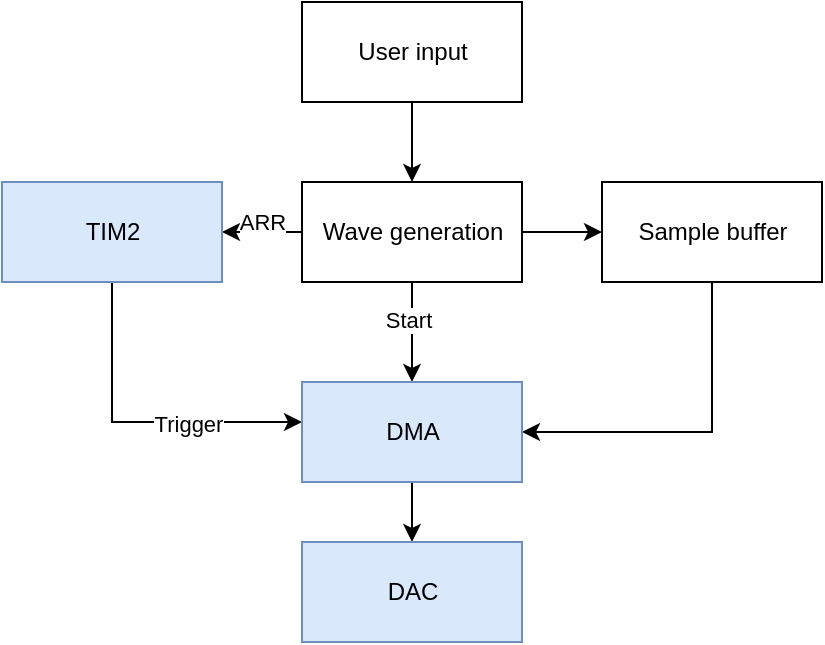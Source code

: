 <mxfile version="15.8.4" type="device"><diagram id="AW1peCyN9-zyanaQcD8F" name="Page-1"><mxGraphModel dx="675" dy="416" grid="1" gridSize="10" guides="1" tooltips="1" connect="1" arrows="1" fold="1" page="1" pageScale="1" pageWidth="850" pageHeight="1100" math="0" shadow="0"><root><mxCell id="0"/><mxCell id="1" parent="0"/><mxCell id="v9GIMxhslFuvvrqcRFIW-3" style="edgeStyle=orthogonalEdgeStyle;rounded=0;orthogonalLoop=1;jettySize=auto;html=1;" edge="1" parent="1" source="v9GIMxhslFuvvrqcRFIW-1" target="v9GIMxhslFuvvrqcRFIW-2"><mxGeometry relative="1" as="geometry"/></mxCell><mxCell id="v9GIMxhslFuvvrqcRFIW-1" value="User input" style="html=1;" vertex="1" parent="1"><mxGeometry x="370" y="80" width="110" height="50" as="geometry"/></mxCell><mxCell id="v9GIMxhslFuvvrqcRFIW-4" style="edgeStyle=orthogonalEdgeStyle;rounded=0;orthogonalLoop=1;jettySize=auto;html=1;" edge="1" parent="1" source="v9GIMxhslFuvvrqcRFIW-2"><mxGeometry relative="1" as="geometry"><mxPoint x="520" y="195" as="targetPoint"/></mxGeometry></mxCell><mxCell id="v9GIMxhslFuvvrqcRFIW-6" style="edgeStyle=orthogonalEdgeStyle;rounded=0;orthogonalLoop=1;jettySize=auto;html=1;entryX=1;entryY=0.5;entryDx=0;entryDy=0;" edge="1" parent="1" source="v9GIMxhslFuvvrqcRFIW-2" target="v9GIMxhslFuvvrqcRFIW-7"><mxGeometry relative="1" as="geometry"><mxPoint x="320" y="195" as="targetPoint"/></mxGeometry></mxCell><mxCell id="v9GIMxhslFuvvrqcRFIW-10" value="ARR" style="edgeLabel;html=1;align=center;verticalAlign=middle;resizable=0;points=[];" vertex="1" connectable="0" parent="v9GIMxhslFuvvrqcRFIW-6"><mxGeometry x="-0.731" y="1" relative="1" as="geometry"><mxPoint x="-15" y="-6" as="offset"/></mxGeometry></mxCell><mxCell id="v9GIMxhslFuvvrqcRFIW-14" style="edgeStyle=orthogonalEdgeStyle;rounded=0;orthogonalLoop=1;jettySize=auto;html=1;entryX=0.5;entryY=0;entryDx=0;entryDy=0;" edge="1" parent="1" source="v9GIMxhslFuvvrqcRFIW-2" target="v9GIMxhslFuvvrqcRFIW-11"><mxGeometry relative="1" as="geometry"/></mxCell><mxCell id="v9GIMxhslFuvvrqcRFIW-15" value="Start" style="edgeLabel;html=1;align=center;verticalAlign=middle;resizable=0;points=[];" vertex="1" connectable="0" parent="v9GIMxhslFuvvrqcRFIW-14"><mxGeometry x="-0.231" y="-2" relative="1" as="geometry"><mxPoint as="offset"/></mxGeometry></mxCell><mxCell id="v9GIMxhslFuvvrqcRFIW-2" value="Wave generation" style="html=1;" vertex="1" parent="1"><mxGeometry x="370" y="170" width="110" height="50" as="geometry"/></mxCell><mxCell id="v9GIMxhslFuvvrqcRFIW-17" style="edgeStyle=orthogonalEdgeStyle;rounded=0;orthogonalLoop=1;jettySize=auto;html=1;entryX=1;entryY=0.5;entryDx=0;entryDy=0;" edge="1" parent="1" source="v9GIMxhslFuvvrqcRFIW-5" target="v9GIMxhslFuvvrqcRFIW-11"><mxGeometry relative="1" as="geometry"><Array as="points"><mxPoint x="575" y="295"/></Array></mxGeometry></mxCell><mxCell id="v9GIMxhslFuvvrqcRFIW-5" value="Sample buffer" style="html=1;" vertex="1" parent="1"><mxGeometry x="520" y="170" width="110" height="50" as="geometry"/></mxCell><mxCell id="v9GIMxhslFuvvrqcRFIW-12" style="edgeStyle=orthogonalEdgeStyle;rounded=0;orthogonalLoop=1;jettySize=auto;html=1;entryX=0;entryY=0.4;entryDx=0;entryDy=0;entryPerimeter=0;" edge="1" parent="1" source="v9GIMxhslFuvvrqcRFIW-7" target="v9GIMxhslFuvvrqcRFIW-11"><mxGeometry relative="1" as="geometry"><Array as="points"><mxPoint x="275" y="290"/></Array></mxGeometry></mxCell><mxCell id="v9GIMxhslFuvvrqcRFIW-13" value="Trigger" style="edgeLabel;html=1;align=center;verticalAlign=middle;resizable=0;points=[];" vertex="1" connectable="0" parent="v9GIMxhslFuvvrqcRFIW-12"><mxGeometry x="0.304" y="-1" relative="1" as="geometry"><mxPoint as="offset"/></mxGeometry></mxCell><mxCell id="v9GIMxhslFuvvrqcRFIW-7" value="TIM2" style="html=1;fillColor=#dae8fc;strokeColor=#6c8ebf;" vertex="1" parent="1"><mxGeometry x="220" y="170" width="110" height="50" as="geometry"/></mxCell><mxCell id="v9GIMxhslFuvvrqcRFIW-19" style="edgeStyle=orthogonalEdgeStyle;rounded=0;orthogonalLoop=1;jettySize=auto;html=1;" edge="1" parent="1" source="v9GIMxhslFuvvrqcRFIW-11" target="v9GIMxhslFuvvrqcRFIW-18"><mxGeometry relative="1" as="geometry"/></mxCell><mxCell id="v9GIMxhslFuvvrqcRFIW-11" value="DMA" style="html=1;fillColor=#dae8fc;strokeColor=#6c8ebf;" vertex="1" parent="1"><mxGeometry x="370" y="270" width="110" height="50" as="geometry"/></mxCell><mxCell id="v9GIMxhslFuvvrqcRFIW-18" value="DAC" style="html=1;fillColor=#dae8fc;strokeColor=#6c8ebf;" vertex="1" parent="1"><mxGeometry x="370" y="350" width="110" height="50" as="geometry"/></mxCell></root></mxGraphModel></diagram></mxfile>